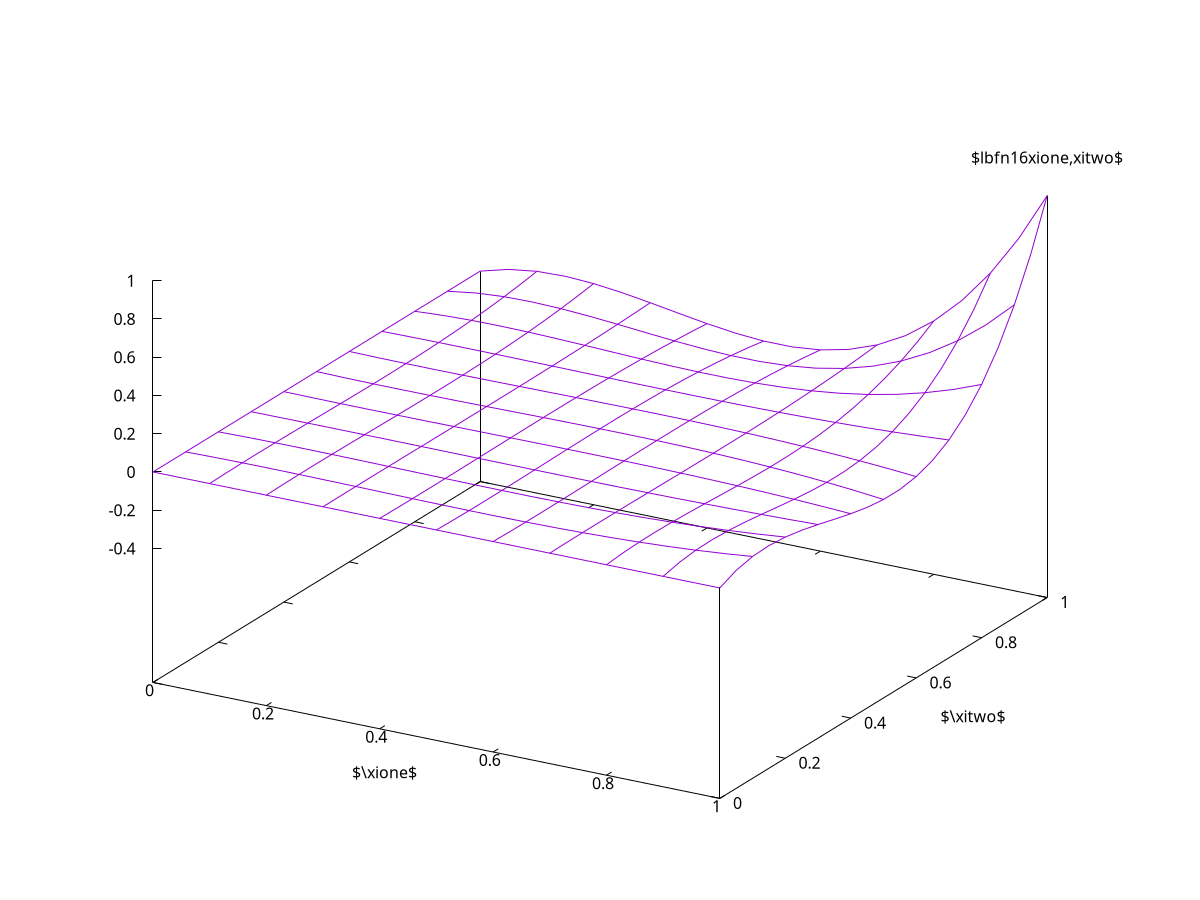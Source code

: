 #set title "Bicubic Lagrange basis functions"
set nokey
set samples 21
set isosample 11
set xlabel "$\\xione$"
set ylabel "$\\xitwo$"
set label 16 "$\\lbfn{16}{\\xione,\\xitwo}$" at 1.00, 1.00, 1.20 centre
#set xtics  0.00,0.25,1
#set ytics -0.25,0.25,1
psi16(x,y)= (1.0/4.0)*x*(3.0*x-1.0)*(3.0*x-2.0)*y*(3.0*y-1.0)*(3.0*y-2.0)
set xrange [0:1]
set yrange [0:1]
set zrange [-0.4:1]
splot psi16(x,y)

 
